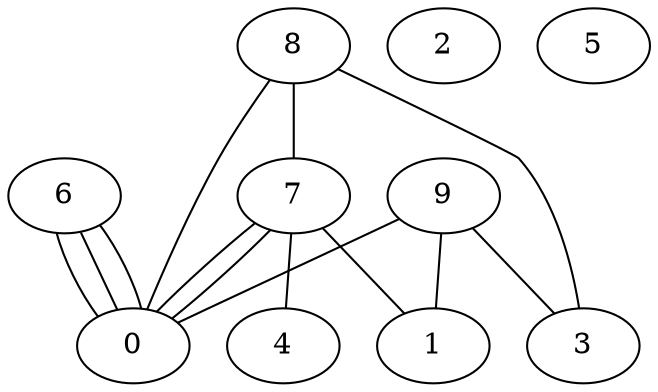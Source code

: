 graph G {
0;
1;
2;
3;
4;
5;
6;
7;
8;
9;
9--3 ;
9--1 ;
9--0 ;
8--7 ;
8--3 ;
8--0 ;
7--0 ;
7--4 ;
7--1 ;
7--0 ;
6--0 ;
6--0 ;
6--0 ;
}
